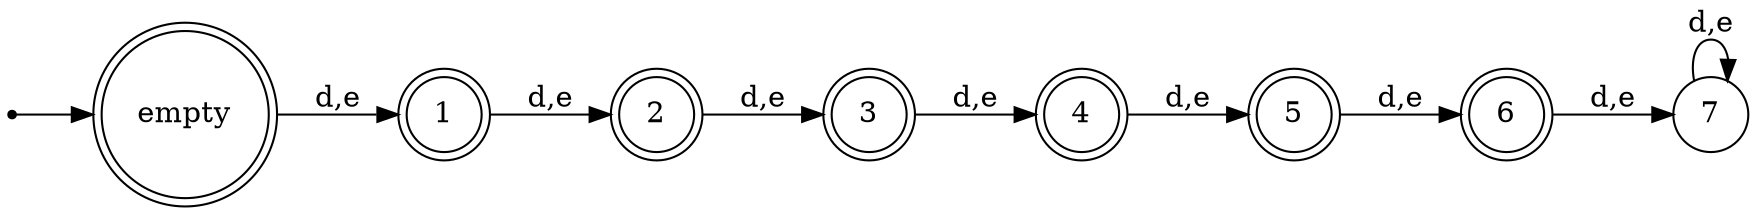 digraph cs2200m1  {

rankdir=LR;
eize="8,5"

node [shape = doublecircle ]; empty
node [shape = doublecircle]; 1
node [shape = doublecircle]; 2
node [shape = doublecircle]; 3
node [shape = doublecircle]; 4
node [shape = doublecircle]; 5
node [shape = doublecircle]; 6
node [shape = circle]; 7
node [shape = point] x

x -> empty
empty -> 1 [label = "d,e"]
1 -> 2 [label = "d,e"]
2 -> 3 [label = "d,e"]
3 -> 4 [label = "d,e"]
4 -> 5 [label = "d,e"]
5 -> 6 [label = "d,e"]
6 -> 7 [label = "d,e"]
7 -> 7 [label = "d,e"]
}
